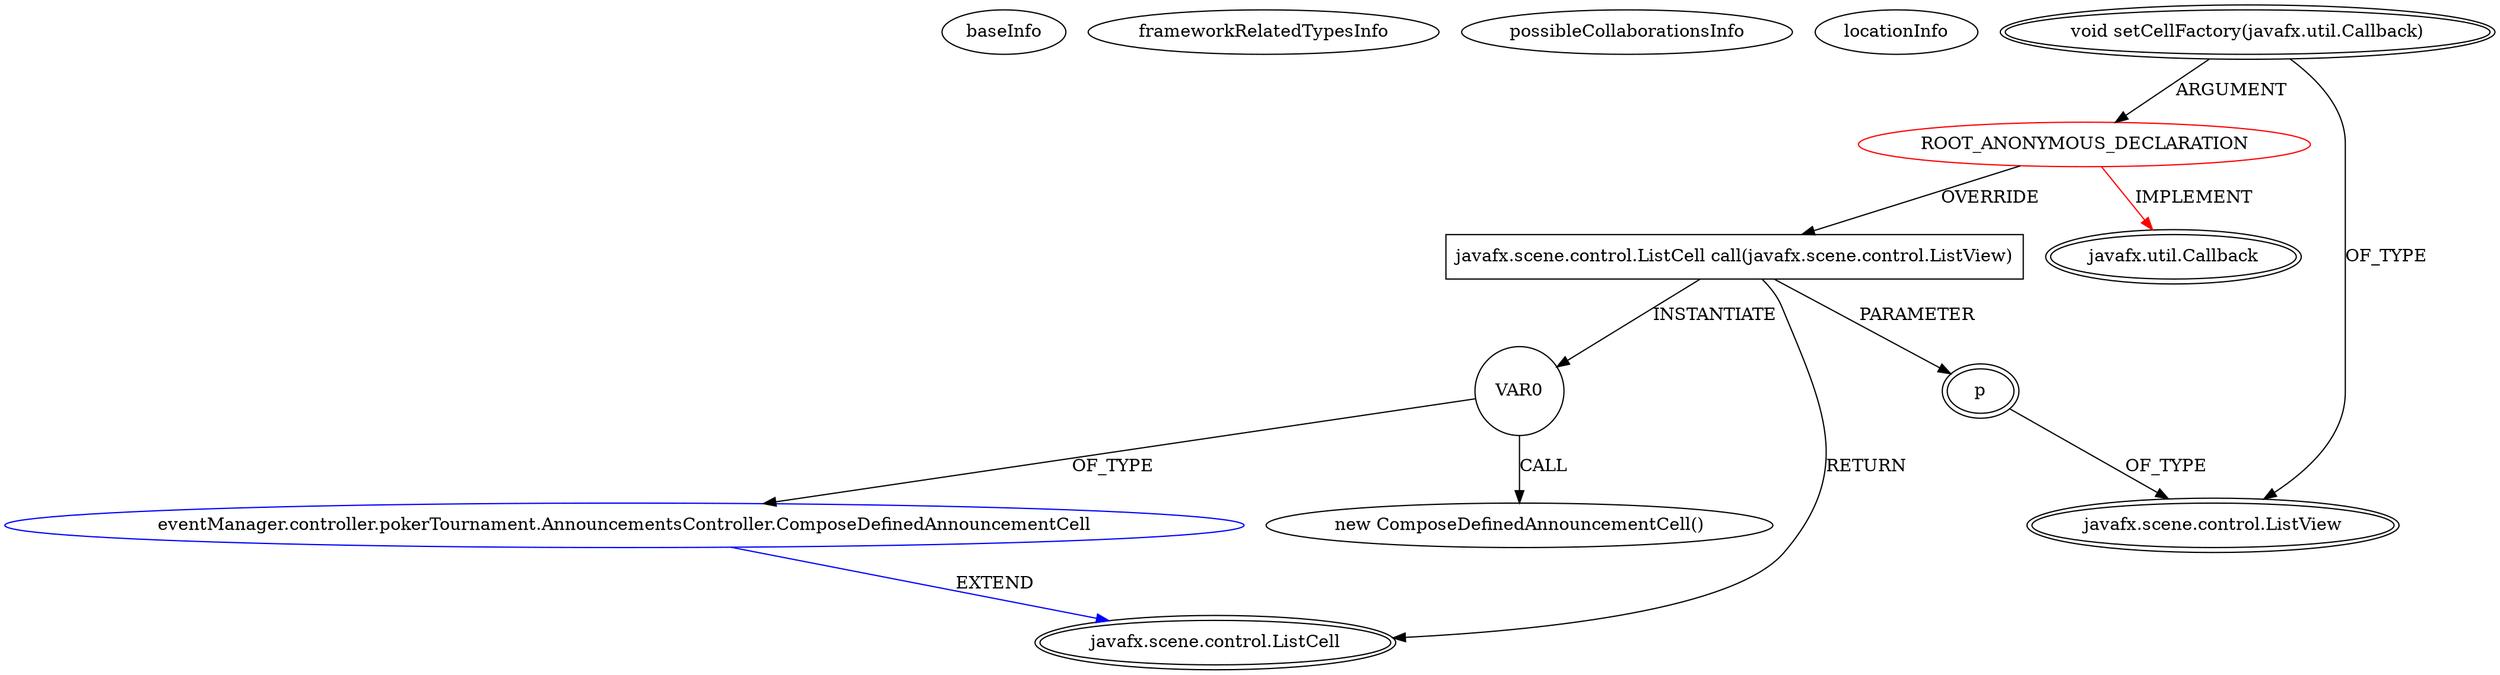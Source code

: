 digraph {
baseInfo[graphId=2966,category="extension_graph",isAnonymous=true,possibleRelation=true]
frameworkRelatedTypesInfo[0="javafx.util.Callback"]
possibleCollaborationsInfo[0="2966~OVERRIDING_METHOD_DECLARATION-INSTANTIATION-~javafx.util.Callback ~javafx.scene.control.ListCell ~true~false"]
locationInfo[projectName="hock323-eventManager",filePath="/hock323-eventManager/EventManager-master/src/eventManager/controller/pokerTournament/AnnouncementsController.java",contextSignature="void chargeSavedAnnouncementList()",graphId="2966"]
0[label="ROOT_ANONYMOUS_DECLARATION",vertexType="ROOT_ANONYMOUS_DECLARATION",isFrameworkType=false,color=red]
1[label="javafx.util.Callback",vertexType="FRAMEWORK_INTERFACE_TYPE",isFrameworkType=true,peripheries=2]
2[label="void setCellFactory(javafx.util.Callback)",vertexType="OUTSIDE_CALL",isFrameworkType=true,peripheries=2]
3[label="javafx.scene.control.ListView",vertexType="FRAMEWORK_CLASS_TYPE",isFrameworkType=true,peripheries=2]
4[label="javafx.scene.control.ListCell call(javafx.scene.control.ListView)",vertexType="OVERRIDING_METHOD_DECLARATION",isFrameworkType=false,shape=box]
5[label="javafx.scene.control.ListCell",vertexType="FRAMEWORK_CLASS_TYPE",isFrameworkType=true,peripheries=2]
6[label="p",vertexType="PARAMETER_DECLARATION",isFrameworkType=true,peripheries=2]
9[label="VAR0",vertexType="VARIABLE_EXPRESION",isFrameworkType=false,shape=circle]
10[label="eventManager.controller.pokerTournament.AnnouncementsController.ComposeDefinedAnnouncementCell",vertexType="REFERENCE_CLIENT_CLASS_DECLARATION",isFrameworkType=false,color=blue]
8[label="new ComposeDefinedAnnouncementCell()",vertexType="CONSTRUCTOR_CALL",isFrameworkType=false]
0->1[label="IMPLEMENT",color=red]
2->0[label="ARGUMENT"]
2->3[label="OF_TYPE"]
0->4[label="OVERRIDE"]
4->5[label="RETURN"]
6->3[label="OF_TYPE"]
4->6[label="PARAMETER"]
4->9[label="INSTANTIATE"]
10->5[label="EXTEND",color=blue]
9->10[label="OF_TYPE"]
9->8[label="CALL"]
}
